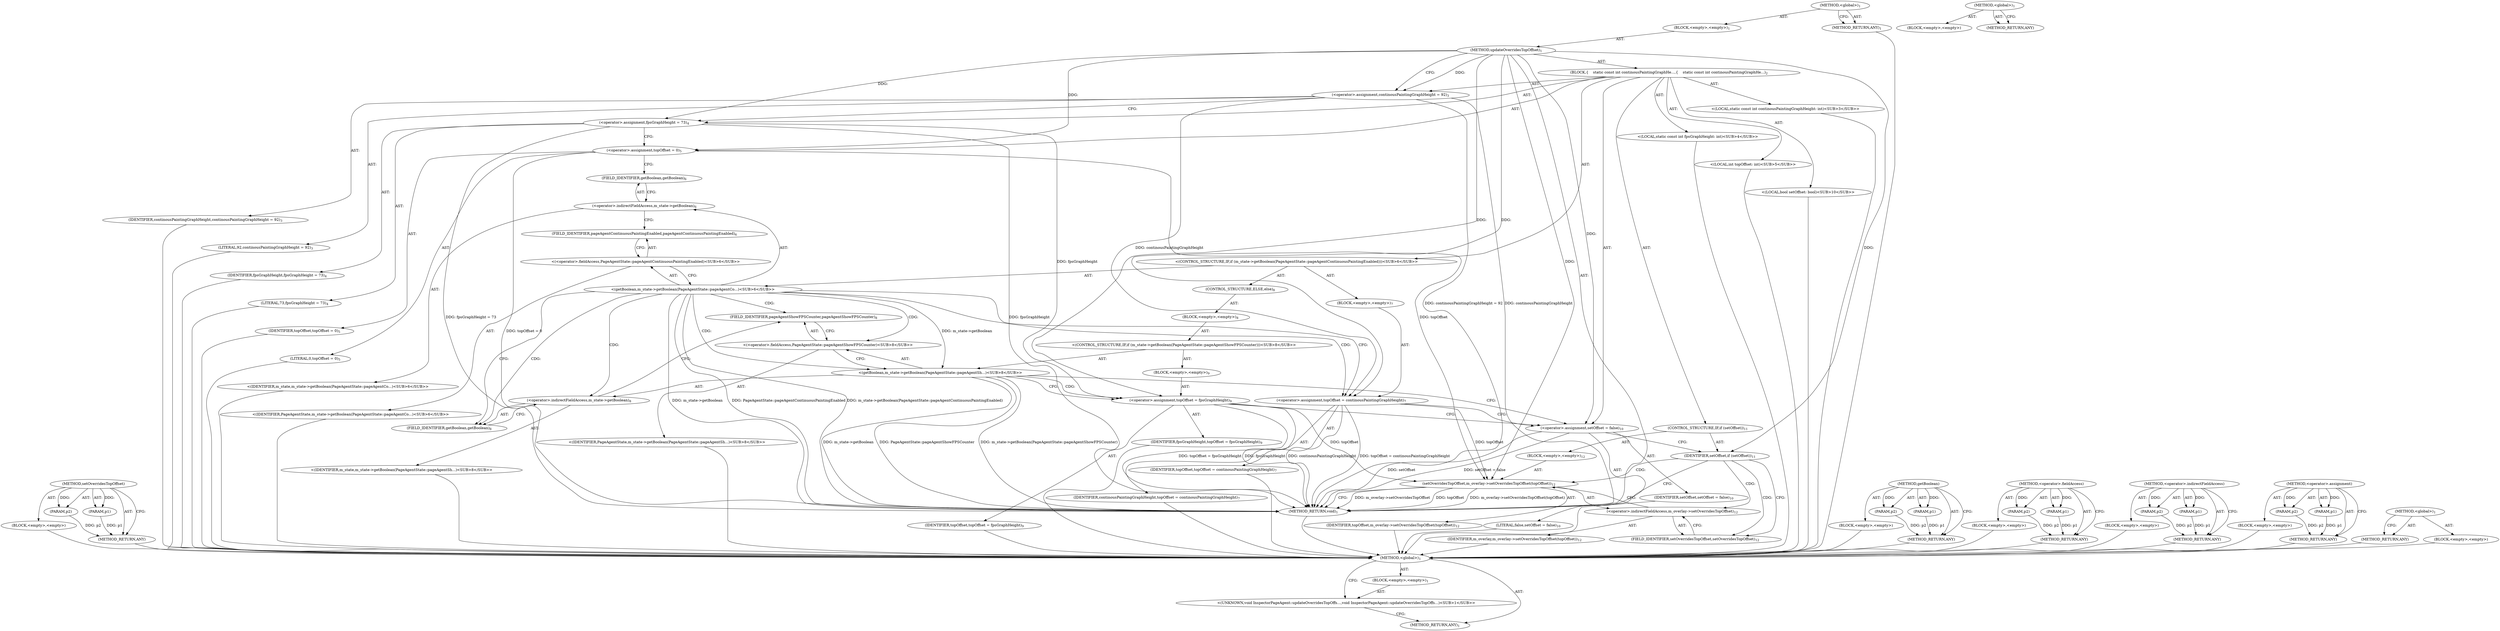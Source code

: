 digraph "&lt;global&gt;" {
vulnerable_99 [label=<(METHOD,setOverridesTopOffset)>];
vulnerable_100 [label=<(PARAM,p1)>];
vulnerable_101 [label=<(PARAM,p2)>];
vulnerable_102 [label=<(BLOCK,&lt;empty&gt;,&lt;empty&gt;)>];
vulnerable_103 [label=<(METHOD_RETURN,ANY)>];
vulnerable_6 [label=<(METHOD,&lt;global&gt;)<SUB>1</SUB>>];
vulnerable_7 [label=<(BLOCK,&lt;empty&gt;,&lt;empty&gt;)<SUB>1</SUB>>];
vulnerable_8 [label=<(METHOD,updateOverridesTopOffset)<SUB>1</SUB>>];
vulnerable_9 [label=<(BLOCK,{
    static const int continousPaintingGraphHe...,{
    static const int continousPaintingGraphHe...)<SUB>2</SUB>>];
vulnerable_10 [label="<(LOCAL,static const int continousPaintingGraphHeight: int)<SUB>3</SUB>>"];
vulnerable_11 [label=<(&lt;operator&gt;.assignment,continousPaintingGraphHeight = 92)<SUB>3</SUB>>];
vulnerable_12 [label=<(IDENTIFIER,continousPaintingGraphHeight,continousPaintingGraphHeight = 92)<SUB>3</SUB>>];
vulnerable_13 [label=<(LITERAL,92,continousPaintingGraphHeight = 92)<SUB>3</SUB>>];
vulnerable_14 [label="<(LOCAL,static const int fpsGraphHeight: int)<SUB>4</SUB>>"];
vulnerable_15 [label=<(&lt;operator&gt;.assignment,fpsGraphHeight = 73)<SUB>4</SUB>>];
vulnerable_16 [label=<(IDENTIFIER,fpsGraphHeight,fpsGraphHeight = 73)<SUB>4</SUB>>];
vulnerable_17 [label=<(LITERAL,73,fpsGraphHeight = 73)<SUB>4</SUB>>];
vulnerable_18 [label="<(LOCAL,int topOffset: int)<SUB>5</SUB>>"];
vulnerable_19 [label=<(&lt;operator&gt;.assignment,topOffset = 0)<SUB>5</SUB>>];
vulnerable_20 [label=<(IDENTIFIER,topOffset,topOffset = 0)<SUB>5</SUB>>];
vulnerable_21 [label=<(LITERAL,0,topOffset = 0)<SUB>5</SUB>>];
vulnerable_22 [label="<(CONTROL_STRUCTURE,IF,if (m_state-&gt;getBoolean(PageAgentState::pageAgentContinuousPaintingEnabled)))<SUB>6</SUB>>"];
vulnerable_23 [label="<(getBoolean,m_state-&gt;getBoolean(PageAgentState::pageAgentCo...)<SUB>6</SUB>>"];
vulnerable_24 [label=<(&lt;operator&gt;.indirectFieldAccess,m_state-&gt;getBoolean)<SUB>6</SUB>>];
vulnerable_25 [label="<(IDENTIFIER,m_state,m_state-&gt;getBoolean(PageAgentState::pageAgentCo...)<SUB>6</SUB>>"];
vulnerable_26 [label=<(FIELD_IDENTIFIER,getBoolean,getBoolean)<SUB>6</SUB>>];
vulnerable_27 [label="<(&lt;operator&gt;.fieldAccess,PageAgentState::pageAgentContinuousPaintingEnabled)<SUB>6</SUB>>"];
vulnerable_28 [label="<(IDENTIFIER,PageAgentState,m_state-&gt;getBoolean(PageAgentState::pageAgentCo...)<SUB>6</SUB>>"];
vulnerable_29 [label=<(FIELD_IDENTIFIER,pageAgentContinuousPaintingEnabled,pageAgentContinuousPaintingEnabled)<SUB>6</SUB>>];
vulnerable_30 [label=<(BLOCK,&lt;empty&gt;,&lt;empty&gt;)<SUB>7</SUB>>];
vulnerable_31 [label=<(&lt;operator&gt;.assignment,topOffset = continousPaintingGraphHeight)<SUB>7</SUB>>];
vulnerable_32 [label=<(IDENTIFIER,topOffset,topOffset = continousPaintingGraphHeight)<SUB>7</SUB>>];
vulnerable_33 [label=<(IDENTIFIER,continousPaintingGraphHeight,topOffset = continousPaintingGraphHeight)<SUB>7</SUB>>];
vulnerable_34 [label=<(CONTROL_STRUCTURE,ELSE,else)<SUB>8</SUB>>];
vulnerable_35 [label=<(BLOCK,&lt;empty&gt;,&lt;empty&gt;)<SUB>8</SUB>>];
vulnerable_36 [label="<(CONTROL_STRUCTURE,IF,if (m_state-&gt;getBoolean(PageAgentState::pageAgentShowFPSCounter)))<SUB>8</SUB>>"];
vulnerable_37 [label="<(getBoolean,m_state-&gt;getBoolean(PageAgentState::pageAgentSh...)<SUB>8</SUB>>"];
vulnerable_38 [label=<(&lt;operator&gt;.indirectFieldAccess,m_state-&gt;getBoolean)<SUB>8</SUB>>];
vulnerable_39 [label="<(IDENTIFIER,m_state,m_state-&gt;getBoolean(PageAgentState::pageAgentSh...)<SUB>8</SUB>>"];
vulnerable_40 [label=<(FIELD_IDENTIFIER,getBoolean,getBoolean)<SUB>8</SUB>>];
vulnerable_41 [label="<(&lt;operator&gt;.fieldAccess,PageAgentState::pageAgentShowFPSCounter)<SUB>8</SUB>>"];
vulnerable_42 [label="<(IDENTIFIER,PageAgentState,m_state-&gt;getBoolean(PageAgentState::pageAgentSh...)<SUB>8</SUB>>"];
vulnerable_43 [label=<(FIELD_IDENTIFIER,pageAgentShowFPSCounter,pageAgentShowFPSCounter)<SUB>8</SUB>>];
vulnerable_44 [label=<(BLOCK,&lt;empty&gt;,&lt;empty&gt;)<SUB>9</SUB>>];
vulnerable_45 [label=<(&lt;operator&gt;.assignment,topOffset = fpsGraphHeight)<SUB>9</SUB>>];
vulnerable_46 [label=<(IDENTIFIER,topOffset,topOffset = fpsGraphHeight)<SUB>9</SUB>>];
vulnerable_47 [label=<(IDENTIFIER,fpsGraphHeight,topOffset = fpsGraphHeight)<SUB>9</SUB>>];
vulnerable_48 [label="<(LOCAL,bool setOffset: bool)<SUB>10</SUB>>"];
vulnerable_49 [label=<(&lt;operator&gt;.assignment,setOffset = false)<SUB>10</SUB>>];
vulnerable_50 [label=<(IDENTIFIER,setOffset,setOffset = false)<SUB>10</SUB>>];
vulnerable_51 [label=<(LITERAL,false,setOffset = false)<SUB>10</SUB>>];
vulnerable_52 [label=<(CONTROL_STRUCTURE,IF,if (setOffset))<SUB>11</SUB>>];
vulnerable_53 [label=<(IDENTIFIER,setOffset,if (setOffset))<SUB>11</SUB>>];
vulnerable_54 [label=<(BLOCK,&lt;empty&gt;,&lt;empty&gt;)<SUB>12</SUB>>];
vulnerable_55 [label=<(setOverridesTopOffset,m_overlay-&gt;setOverridesTopOffset(topOffset))<SUB>12</SUB>>];
vulnerable_56 [label=<(&lt;operator&gt;.indirectFieldAccess,m_overlay-&gt;setOverridesTopOffset)<SUB>12</SUB>>];
vulnerable_57 [label=<(IDENTIFIER,m_overlay,m_overlay-&gt;setOverridesTopOffset(topOffset))<SUB>12</SUB>>];
vulnerable_58 [label=<(FIELD_IDENTIFIER,setOverridesTopOffset,setOverridesTopOffset)<SUB>12</SUB>>];
vulnerable_59 [label=<(IDENTIFIER,topOffset,m_overlay-&gt;setOverridesTopOffset(topOffset))<SUB>12</SUB>>];
vulnerable_60 [label=<(METHOD_RETURN,void)<SUB>1</SUB>>];
vulnerable_62 [label=<(METHOD_RETURN,ANY)<SUB>1</SUB>>];
vulnerable_84 [label=<(METHOD,getBoolean)>];
vulnerable_85 [label=<(PARAM,p1)>];
vulnerable_86 [label=<(PARAM,p2)>];
vulnerable_87 [label=<(BLOCK,&lt;empty&gt;,&lt;empty&gt;)>];
vulnerable_88 [label=<(METHOD_RETURN,ANY)>];
vulnerable_94 [label=<(METHOD,&lt;operator&gt;.fieldAccess)>];
vulnerable_95 [label=<(PARAM,p1)>];
vulnerable_96 [label=<(PARAM,p2)>];
vulnerable_97 [label=<(BLOCK,&lt;empty&gt;,&lt;empty&gt;)>];
vulnerable_98 [label=<(METHOD_RETURN,ANY)>];
vulnerable_89 [label=<(METHOD,&lt;operator&gt;.indirectFieldAccess)>];
vulnerable_90 [label=<(PARAM,p1)>];
vulnerable_91 [label=<(PARAM,p2)>];
vulnerable_92 [label=<(BLOCK,&lt;empty&gt;,&lt;empty&gt;)>];
vulnerable_93 [label=<(METHOD_RETURN,ANY)>];
vulnerable_79 [label=<(METHOD,&lt;operator&gt;.assignment)>];
vulnerable_80 [label=<(PARAM,p1)>];
vulnerable_81 [label=<(PARAM,p2)>];
vulnerable_82 [label=<(BLOCK,&lt;empty&gt;,&lt;empty&gt;)>];
vulnerable_83 [label=<(METHOD_RETURN,ANY)>];
vulnerable_73 [label=<(METHOD,&lt;global&gt;)<SUB>1</SUB>>];
vulnerable_74 [label=<(BLOCK,&lt;empty&gt;,&lt;empty&gt;)>];
vulnerable_75 [label=<(METHOD_RETURN,ANY)>];
fixed_6 [label=<(METHOD,&lt;global&gt;)<SUB>1</SUB>>];
fixed_7 [label=<(BLOCK,&lt;empty&gt;,&lt;empty&gt;)<SUB>1</SUB>>];
fixed_8 [label="<(UNKNOWN,void InspectorPageAgent::updateOverridesTopOffs...,void InspectorPageAgent::updateOverridesTopOffs...)<SUB>1</SUB>>"];
fixed_9 [label=<(METHOD_RETURN,ANY)<SUB>1</SUB>>];
fixed_14 [label=<(METHOD,&lt;global&gt;)<SUB>1</SUB>>];
fixed_15 [label=<(BLOCK,&lt;empty&gt;,&lt;empty&gt;)>];
fixed_16 [label=<(METHOD_RETURN,ANY)>];
vulnerable_99 -> vulnerable_100  [key=0, label="AST: "];
vulnerable_99 -> vulnerable_100  [key=1, label="DDG: "];
vulnerable_99 -> vulnerable_102  [key=0, label="AST: "];
vulnerable_99 -> vulnerable_101  [key=0, label="AST: "];
vulnerable_99 -> vulnerable_101  [key=1, label="DDG: "];
vulnerable_99 -> vulnerable_103  [key=0, label="AST: "];
vulnerable_99 -> vulnerable_103  [key=1, label="CFG: "];
vulnerable_100 -> vulnerable_103  [key=0, label="DDG: p1"];
vulnerable_101 -> vulnerable_103  [key=0, label="DDG: p2"];
vulnerable_102 -> fixed_6  [key=0];
vulnerable_103 -> fixed_6  [key=0];
vulnerable_6 -> vulnerable_7  [key=0, label="AST: "];
vulnerable_6 -> vulnerable_62  [key=0, label="AST: "];
vulnerable_6 -> vulnerable_62  [key=1, label="CFG: "];
vulnerable_7 -> vulnerable_8  [key=0, label="AST: "];
vulnerable_8 -> vulnerable_9  [key=0, label="AST: "];
vulnerable_8 -> vulnerable_60  [key=0, label="AST: "];
vulnerable_8 -> vulnerable_11  [key=0, label="CFG: "];
vulnerable_8 -> vulnerable_11  [key=1, label="DDG: "];
vulnerable_8 -> vulnerable_15  [key=0, label="DDG: "];
vulnerable_8 -> vulnerable_19  [key=0, label="DDG: "];
vulnerable_8 -> vulnerable_49  [key=0, label="DDG: "];
vulnerable_8 -> vulnerable_53  [key=0, label="DDG: "];
vulnerable_8 -> vulnerable_31  [key=0, label="DDG: "];
vulnerable_8 -> vulnerable_55  [key=0, label="DDG: "];
vulnerable_8 -> vulnerable_45  [key=0, label="DDG: "];
vulnerable_9 -> vulnerable_10  [key=0, label="AST: "];
vulnerable_9 -> vulnerable_11  [key=0, label="AST: "];
vulnerable_9 -> vulnerable_14  [key=0, label="AST: "];
vulnerable_9 -> vulnerable_15  [key=0, label="AST: "];
vulnerable_9 -> vulnerable_18  [key=0, label="AST: "];
vulnerable_9 -> vulnerable_19  [key=0, label="AST: "];
vulnerable_9 -> vulnerable_22  [key=0, label="AST: "];
vulnerable_9 -> vulnerable_48  [key=0, label="AST: "];
vulnerable_9 -> vulnerable_49  [key=0, label="AST: "];
vulnerable_9 -> vulnerable_52  [key=0, label="AST: "];
vulnerable_10 -> fixed_6  [key=0];
vulnerable_11 -> vulnerable_12  [key=0, label="AST: "];
vulnerable_11 -> vulnerable_13  [key=0, label="AST: "];
vulnerable_11 -> vulnerable_15  [key=0, label="CFG: "];
vulnerable_11 -> vulnerable_60  [key=0, label="DDG: continousPaintingGraphHeight"];
vulnerable_11 -> vulnerable_60  [key=1, label="DDG: continousPaintingGraphHeight = 92"];
vulnerable_11 -> vulnerable_31  [key=0, label="DDG: continousPaintingGraphHeight"];
vulnerable_12 -> fixed_6  [key=0];
vulnerable_13 -> fixed_6  [key=0];
vulnerable_14 -> fixed_6  [key=0];
vulnerable_15 -> vulnerable_16  [key=0, label="AST: "];
vulnerable_15 -> vulnerable_17  [key=0, label="AST: "];
vulnerable_15 -> vulnerable_19  [key=0, label="CFG: "];
vulnerable_15 -> vulnerable_60  [key=0, label="DDG: fpsGraphHeight"];
vulnerable_15 -> vulnerable_60  [key=1, label="DDG: fpsGraphHeight = 73"];
vulnerable_15 -> vulnerable_45  [key=0, label="DDG: fpsGraphHeight"];
vulnerable_16 -> fixed_6  [key=0];
vulnerable_17 -> fixed_6  [key=0];
vulnerable_18 -> fixed_6  [key=0];
vulnerable_19 -> vulnerable_20  [key=0, label="AST: "];
vulnerable_19 -> vulnerable_21  [key=0, label="AST: "];
vulnerable_19 -> vulnerable_26  [key=0, label="CFG: "];
vulnerable_19 -> vulnerable_60  [key=0, label="DDG: topOffset = 0"];
vulnerable_19 -> vulnerable_55  [key=0, label="DDG: topOffset"];
vulnerable_20 -> fixed_6  [key=0];
vulnerable_21 -> fixed_6  [key=0];
vulnerable_22 -> vulnerable_23  [key=0, label="AST: "];
vulnerable_22 -> vulnerable_30  [key=0, label="AST: "];
vulnerable_22 -> vulnerable_34  [key=0, label="AST: "];
vulnerable_23 -> vulnerable_24  [key=0, label="AST: "];
vulnerable_23 -> vulnerable_27  [key=0, label="AST: "];
vulnerable_23 -> vulnerable_31  [key=0, label="CFG: "];
vulnerable_23 -> vulnerable_31  [key=1, label="CDG: "];
vulnerable_23 -> vulnerable_40  [key=0, label="CFG: "];
vulnerable_23 -> vulnerable_40  [key=1, label="CDG: "];
vulnerable_23 -> vulnerable_60  [key=0, label="DDG: m_state-&gt;getBoolean"];
vulnerable_23 -> vulnerable_60  [key=1, label="DDG: PageAgentState::pageAgentContinuousPaintingEnabled"];
vulnerable_23 -> vulnerable_60  [key=2, label="DDG: m_state-&gt;getBoolean(PageAgentState::pageAgentContinuousPaintingEnabled)"];
vulnerable_23 -> vulnerable_37  [key=0, label="DDG: m_state-&gt;getBoolean"];
vulnerable_23 -> vulnerable_37  [key=1, label="CDG: "];
vulnerable_23 -> vulnerable_38  [key=0, label="CDG: "];
vulnerable_23 -> vulnerable_41  [key=0, label="CDG: "];
vulnerable_23 -> vulnerable_43  [key=0, label="CDG: "];
vulnerable_24 -> vulnerable_25  [key=0, label="AST: "];
vulnerable_24 -> vulnerable_26  [key=0, label="AST: "];
vulnerable_24 -> vulnerable_29  [key=0, label="CFG: "];
vulnerable_25 -> fixed_6  [key=0];
vulnerable_26 -> vulnerable_24  [key=0, label="CFG: "];
vulnerable_27 -> vulnerable_28  [key=0, label="AST: "];
vulnerable_27 -> vulnerable_29  [key=0, label="AST: "];
vulnerable_27 -> vulnerable_23  [key=0, label="CFG: "];
vulnerable_28 -> fixed_6  [key=0];
vulnerable_29 -> vulnerable_27  [key=0, label="CFG: "];
vulnerable_30 -> vulnerable_31  [key=0, label="AST: "];
vulnerable_31 -> vulnerable_32  [key=0, label="AST: "];
vulnerable_31 -> vulnerable_33  [key=0, label="AST: "];
vulnerable_31 -> vulnerable_49  [key=0, label="CFG: "];
vulnerable_31 -> vulnerable_60  [key=0, label="DDG: continousPaintingGraphHeight"];
vulnerable_31 -> vulnerable_60  [key=1, label="DDG: topOffset = continousPaintingGraphHeight"];
vulnerable_31 -> vulnerable_55  [key=0, label="DDG: topOffset"];
vulnerable_32 -> fixed_6  [key=0];
vulnerable_33 -> fixed_6  [key=0];
vulnerable_34 -> vulnerable_35  [key=0, label="AST: "];
vulnerable_35 -> vulnerable_36  [key=0, label="AST: "];
vulnerable_36 -> vulnerable_37  [key=0, label="AST: "];
vulnerable_36 -> vulnerable_44  [key=0, label="AST: "];
vulnerable_37 -> vulnerable_38  [key=0, label="AST: "];
vulnerable_37 -> vulnerable_41  [key=0, label="AST: "];
vulnerable_37 -> vulnerable_45  [key=0, label="CFG: "];
vulnerable_37 -> vulnerable_45  [key=1, label="CDG: "];
vulnerable_37 -> vulnerable_49  [key=0, label="CFG: "];
vulnerable_37 -> vulnerable_60  [key=0, label="DDG: m_state-&gt;getBoolean"];
vulnerable_37 -> vulnerable_60  [key=1, label="DDG: PageAgentState::pageAgentShowFPSCounter"];
vulnerable_37 -> vulnerable_60  [key=2, label="DDG: m_state-&gt;getBoolean(PageAgentState::pageAgentShowFPSCounter)"];
vulnerable_38 -> vulnerable_39  [key=0, label="AST: "];
vulnerable_38 -> vulnerable_40  [key=0, label="AST: "];
vulnerable_38 -> vulnerable_43  [key=0, label="CFG: "];
vulnerable_39 -> fixed_6  [key=0];
vulnerable_40 -> vulnerable_38  [key=0, label="CFG: "];
vulnerable_41 -> vulnerable_42  [key=0, label="AST: "];
vulnerable_41 -> vulnerable_43  [key=0, label="AST: "];
vulnerable_41 -> vulnerable_37  [key=0, label="CFG: "];
vulnerable_42 -> fixed_6  [key=0];
vulnerable_43 -> vulnerable_41  [key=0, label="CFG: "];
vulnerable_44 -> vulnerable_45  [key=0, label="AST: "];
vulnerable_45 -> vulnerable_46  [key=0, label="AST: "];
vulnerable_45 -> vulnerable_47  [key=0, label="AST: "];
vulnerable_45 -> vulnerable_49  [key=0, label="CFG: "];
vulnerable_45 -> vulnerable_60  [key=0, label="DDG: fpsGraphHeight"];
vulnerable_45 -> vulnerable_60  [key=1, label="DDG: topOffset = fpsGraphHeight"];
vulnerable_45 -> vulnerable_55  [key=0, label="DDG: topOffset"];
vulnerable_46 -> fixed_6  [key=0];
vulnerable_47 -> fixed_6  [key=0];
vulnerable_48 -> fixed_6  [key=0];
vulnerable_49 -> vulnerable_50  [key=0, label="AST: "];
vulnerable_49 -> vulnerable_51  [key=0, label="AST: "];
vulnerable_49 -> vulnerable_53  [key=0, label="CFG: "];
vulnerable_49 -> vulnerable_60  [key=0, label="DDG: setOffset"];
vulnerable_49 -> vulnerable_60  [key=1, label="DDG: setOffset = false"];
vulnerable_50 -> fixed_6  [key=0];
vulnerable_51 -> fixed_6  [key=0];
vulnerable_52 -> vulnerable_53  [key=0, label="AST: "];
vulnerable_52 -> vulnerable_54  [key=0, label="AST: "];
vulnerable_53 -> vulnerable_60  [key=0, label="CFG: "];
vulnerable_53 -> vulnerable_58  [key=0, label="CFG: "];
vulnerable_53 -> vulnerable_58  [key=1, label="CDG: "];
vulnerable_53 -> vulnerable_55  [key=0, label="CDG: "];
vulnerable_53 -> vulnerable_56  [key=0, label="CDG: "];
vulnerable_54 -> vulnerable_55  [key=0, label="AST: "];
vulnerable_55 -> vulnerable_56  [key=0, label="AST: "];
vulnerable_55 -> vulnerable_59  [key=0, label="AST: "];
vulnerable_55 -> vulnerable_60  [key=0, label="CFG: "];
vulnerable_55 -> vulnerable_60  [key=1, label="DDG: m_overlay-&gt;setOverridesTopOffset"];
vulnerable_55 -> vulnerable_60  [key=2, label="DDG: topOffset"];
vulnerable_55 -> vulnerable_60  [key=3, label="DDG: m_overlay-&gt;setOverridesTopOffset(topOffset)"];
vulnerable_56 -> vulnerable_57  [key=0, label="AST: "];
vulnerable_56 -> vulnerable_58  [key=0, label="AST: "];
vulnerable_56 -> vulnerable_55  [key=0, label="CFG: "];
vulnerable_57 -> fixed_6  [key=0];
vulnerable_58 -> vulnerable_56  [key=0, label="CFG: "];
vulnerable_59 -> fixed_6  [key=0];
vulnerable_60 -> fixed_6  [key=0];
vulnerable_62 -> fixed_6  [key=0];
vulnerable_84 -> vulnerable_85  [key=0, label="AST: "];
vulnerable_84 -> vulnerable_85  [key=1, label="DDG: "];
vulnerable_84 -> vulnerable_87  [key=0, label="AST: "];
vulnerable_84 -> vulnerable_86  [key=0, label="AST: "];
vulnerable_84 -> vulnerable_86  [key=1, label="DDG: "];
vulnerable_84 -> vulnerable_88  [key=0, label="AST: "];
vulnerable_84 -> vulnerable_88  [key=1, label="CFG: "];
vulnerable_85 -> vulnerable_88  [key=0, label="DDG: p1"];
vulnerable_86 -> vulnerable_88  [key=0, label="DDG: p2"];
vulnerable_87 -> fixed_6  [key=0];
vulnerable_88 -> fixed_6  [key=0];
vulnerable_94 -> vulnerable_95  [key=0, label="AST: "];
vulnerable_94 -> vulnerable_95  [key=1, label="DDG: "];
vulnerable_94 -> vulnerable_97  [key=0, label="AST: "];
vulnerable_94 -> vulnerable_96  [key=0, label="AST: "];
vulnerable_94 -> vulnerable_96  [key=1, label="DDG: "];
vulnerable_94 -> vulnerable_98  [key=0, label="AST: "];
vulnerable_94 -> vulnerable_98  [key=1, label="CFG: "];
vulnerable_95 -> vulnerable_98  [key=0, label="DDG: p1"];
vulnerable_96 -> vulnerable_98  [key=0, label="DDG: p2"];
vulnerable_97 -> fixed_6  [key=0];
vulnerable_98 -> fixed_6  [key=0];
vulnerable_89 -> vulnerable_90  [key=0, label="AST: "];
vulnerable_89 -> vulnerable_90  [key=1, label="DDG: "];
vulnerable_89 -> vulnerable_92  [key=0, label="AST: "];
vulnerable_89 -> vulnerable_91  [key=0, label="AST: "];
vulnerable_89 -> vulnerable_91  [key=1, label="DDG: "];
vulnerable_89 -> vulnerable_93  [key=0, label="AST: "];
vulnerable_89 -> vulnerable_93  [key=1, label="CFG: "];
vulnerable_90 -> vulnerable_93  [key=0, label="DDG: p1"];
vulnerable_91 -> vulnerable_93  [key=0, label="DDG: p2"];
vulnerable_92 -> fixed_6  [key=0];
vulnerable_93 -> fixed_6  [key=0];
vulnerable_79 -> vulnerable_80  [key=0, label="AST: "];
vulnerable_79 -> vulnerable_80  [key=1, label="DDG: "];
vulnerable_79 -> vulnerable_82  [key=0, label="AST: "];
vulnerable_79 -> vulnerable_81  [key=0, label="AST: "];
vulnerable_79 -> vulnerable_81  [key=1, label="DDG: "];
vulnerable_79 -> vulnerable_83  [key=0, label="AST: "];
vulnerable_79 -> vulnerable_83  [key=1, label="CFG: "];
vulnerable_80 -> vulnerable_83  [key=0, label="DDG: p1"];
vulnerable_81 -> vulnerable_83  [key=0, label="DDG: p2"];
vulnerable_82 -> fixed_6  [key=0];
vulnerable_83 -> fixed_6  [key=0];
vulnerable_73 -> vulnerable_74  [key=0, label="AST: "];
vulnerable_73 -> vulnerable_75  [key=0, label="AST: "];
vulnerable_73 -> vulnerable_75  [key=1, label="CFG: "];
vulnerable_74 -> fixed_6  [key=0];
vulnerable_75 -> fixed_6  [key=0];
fixed_6 -> fixed_7  [key=0, label="AST: "];
fixed_6 -> fixed_9  [key=0, label="AST: "];
fixed_6 -> fixed_8  [key=0, label="CFG: "];
fixed_7 -> fixed_8  [key=0, label="AST: "];
fixed_8 -> fixed_9  [key=0, label="CFG: "];
fixed_14 -> fixed_15  [key=0, label="AST: "];
fixed_14 -> fixed_16  [key=0, label="AST: "];
fixed_14 -> fixed_16  [key=1, label="CFG: "];
}
